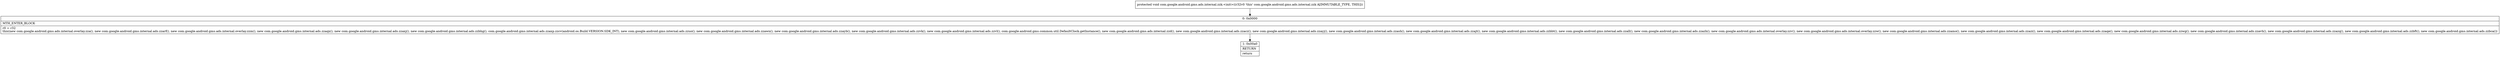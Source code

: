 digraph "CFG forcom.google.android.gms.ads.internal.zzk.\<init\>()V" {
Node_0 [shape=record,label="{0\:\ 0x0000|MTH_ENTER_BLOCK\l|r0 = r32\lthis(new com.google.android.gms.ads.internal.overlay.zza(), new com.google.android.gms.internal.ads.zzarf(), new com.google.android.gms.ads.internal.overlay.zzm(), new com.google.android.gms.internal.ads.zzaqx(), new com.google.android.gms.internal.ads.zzaxj(), new com.google.android.gms.internal.ads.zzbhg(), com.google.android.gms.internal.ads.zzaxp.zzcv(android.os.Build.VERSION.SDK_INT), new com.google.android.gms.internal.ads.zzuo(), new com.google.android.gms.internal.ads.zzawn(), new com.google.android.gms.internal.ads.zzayb(), new com.google.android.gms.internal.ads.zzvk(), new com.google.android.gms.internal.ads.zzvl(), com.google.android.gms.common.util.DefaultClock.getInstance(), new com.google.android.gms.ads.internal.zzd(), new com.google.android.gms.internal.ads.zzacz(), new com.google.android.gms.internal.ads.zzayj(), new com.google.android.gms.internal.ads.zzash(), new com.google.android.gms.internal.ads.zzajt(), new com.google.android.gms.internal.ads.zzbbt(), new com.google.android.gms.internal.ads.zzall(), new com.google.android.gms.internal.ads.zzazh(), new com.google.android.gms.ads.internal.overlay.zzv(), new com.google.android.gms.ads.internal.overlay.zzw(), new com.google.android.gms.internal.ads.zzamo(), new com.google.android.gms.internal.ads.zzazi(), new com.google.android.gms.internal.ads.zzaqe(), new com.google.android.gms.internal.ads.zzwg(), new com.google.android.gms.internal.ads.zzavh(), new com.google.android.gms.internal.ads.zzazq(), new com.google.android.gms.internal.ads.zzbft(), new com.google.android.gms.internal.ads.zzbca())\l}"];
Node_1 [shape=record,label="{1\:\ 0x00a0|RETURN\l|return\l}"];
MethodNode[shape=record,label="{protected void com.google.android.gms.ads.internal.zzk.\<init\>((r32v0 'this' com.google.android.gms.ads.internal.zzk A[IMMUTABLE_TYPE, THIS])) }"];
MethodNode -> Node_0;
Node_0 -> Node_1;
}

